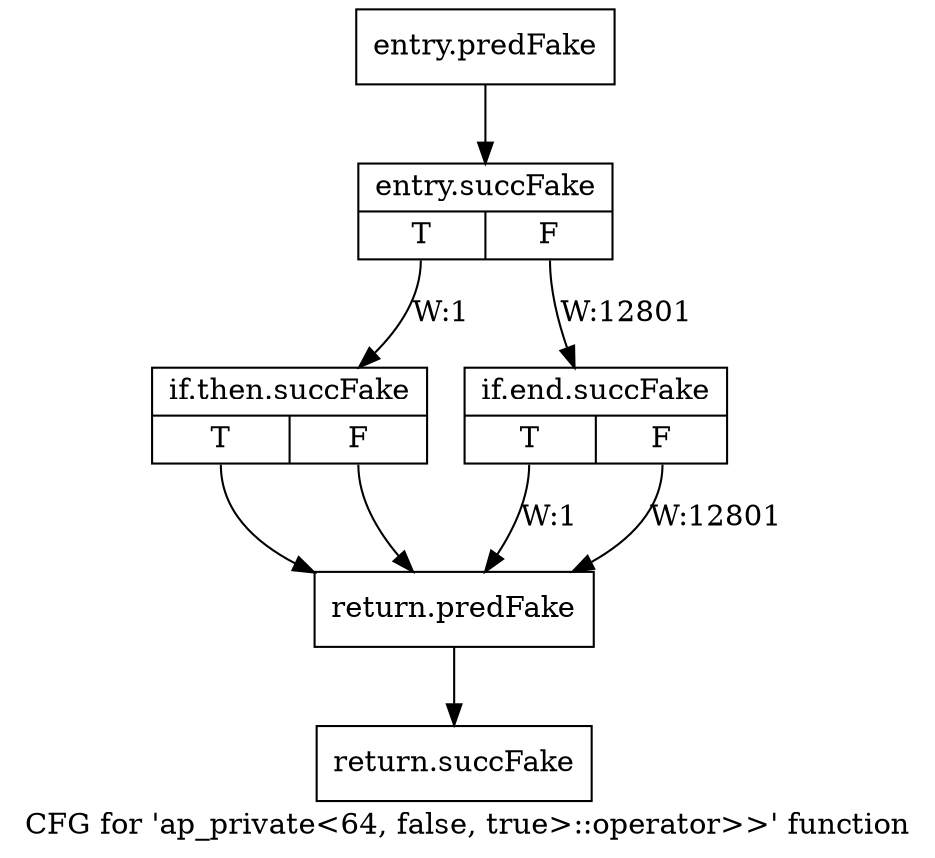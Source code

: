 digraph "CFG for 'ap_private\<64, false, true\>::operator\>\>' function" {
	label="CFG for 'ap_private\<64, false, true\>::operator\>\>' function";

	Node0x3db3cc0 [shape=record,filename="",linenumber="",label="{entry.predFake}"];
	Node0x3db3cc0 -> Node0x3ecc220[ callList="" memoryops="" filename="/tools/Xilinx/Vitis_HLS/2022.1/include/etc/ap_private.h" execusionnum="12800"];
	Node0x3ecc220 [shape=record,filename="/tools/Xilinx/Vitis_HLS/2022.1/include/etc/ap_private.h",linenumber="2712",label="{entry.succFake|{<s0>T|<s1>F}}"];
	Node0x3ecc220:s0 -> Node0x3db58a0[label="W:1" callList="" memoryops="" filename="/tools/Xilinx/Vitis_HLS/2022.1/include/etc/ap_private.h" execusionnum="0"];
	Node0x3ecc220:s1 -> Node0x3db5950[label="W:12801" callList="" memoryops="" filename="/tools/Xilinx/Vitis_HLS/2022.1/include/etc/ap_private.h" execusionnum="12800"];
	Node0x3db58a0 [shape=record,filename="/tools/Xilinx/Vitis_HLS/2022.1/include/etc/ap_private.h",linenumber="2712",label="{if.then.succFake|{<s0>T|<s1>F}}"];
	Node0x3db58a0:s0 -> Node0x3db3ef0[ callList="" memoryops="" filename="/tools/Xilinx/Vitis_HLS/2022.1/include/etc/ap_private.h" execusionnum="0"];
	Node0x3db58a0:s1 -> Node0x3db3ef0[ callList="" memoryops="" filename="/tools/Xilinx/Vitis_HLS/2022.1/include/etc/ap_private.h" execusionnum="0"];
	Node0x3db5950 [shape=record,filename="/tools/Xilinx/Vitis_HLS/2022.1/include/etc/ap_private.h",linenumber="2712",label="{if.end.succFake|{<s0>T|<s1>F}}"];
	Node0x3db5950:s0 -> Node0x3db3ef0[label="W:1" callList="" memoryops="" filename="/tools/Xilinx/Vitis_HLS/2022.1/include/etc/ap_private.h" execusionnum="0"];
	Node0x3db5950:s1 -> Node0x3db3ef0[label="W:12801" callList="" memoryops="" filename="/tools/Xilinx/Vitis_HLS/2022.1/include/etc/ap_private.h" execusionnum="12800"];
	Node0x3db3ef0 [shape=record,filename="/tools/Xilinx/Vitis_HLS/2022.1/include/etc/ap_private.h",linenumber="2712",label="{return.predFake}"];
	Node0x3db3ef0 -> Node0x3ecaad0[ callList="" memoryops="" filename="/tools/Xilinx/Vitis_HLS/2022.1/include/etc/ap_private.h" execusionnum="12800"];
	Node0x3ecaad0 [shape=record,filename="/tools/Xilinx/Vitis_HLS/2022.1/include/etc/ap_private.h",linenumber="2712",label="{return.succFake}"];
}

